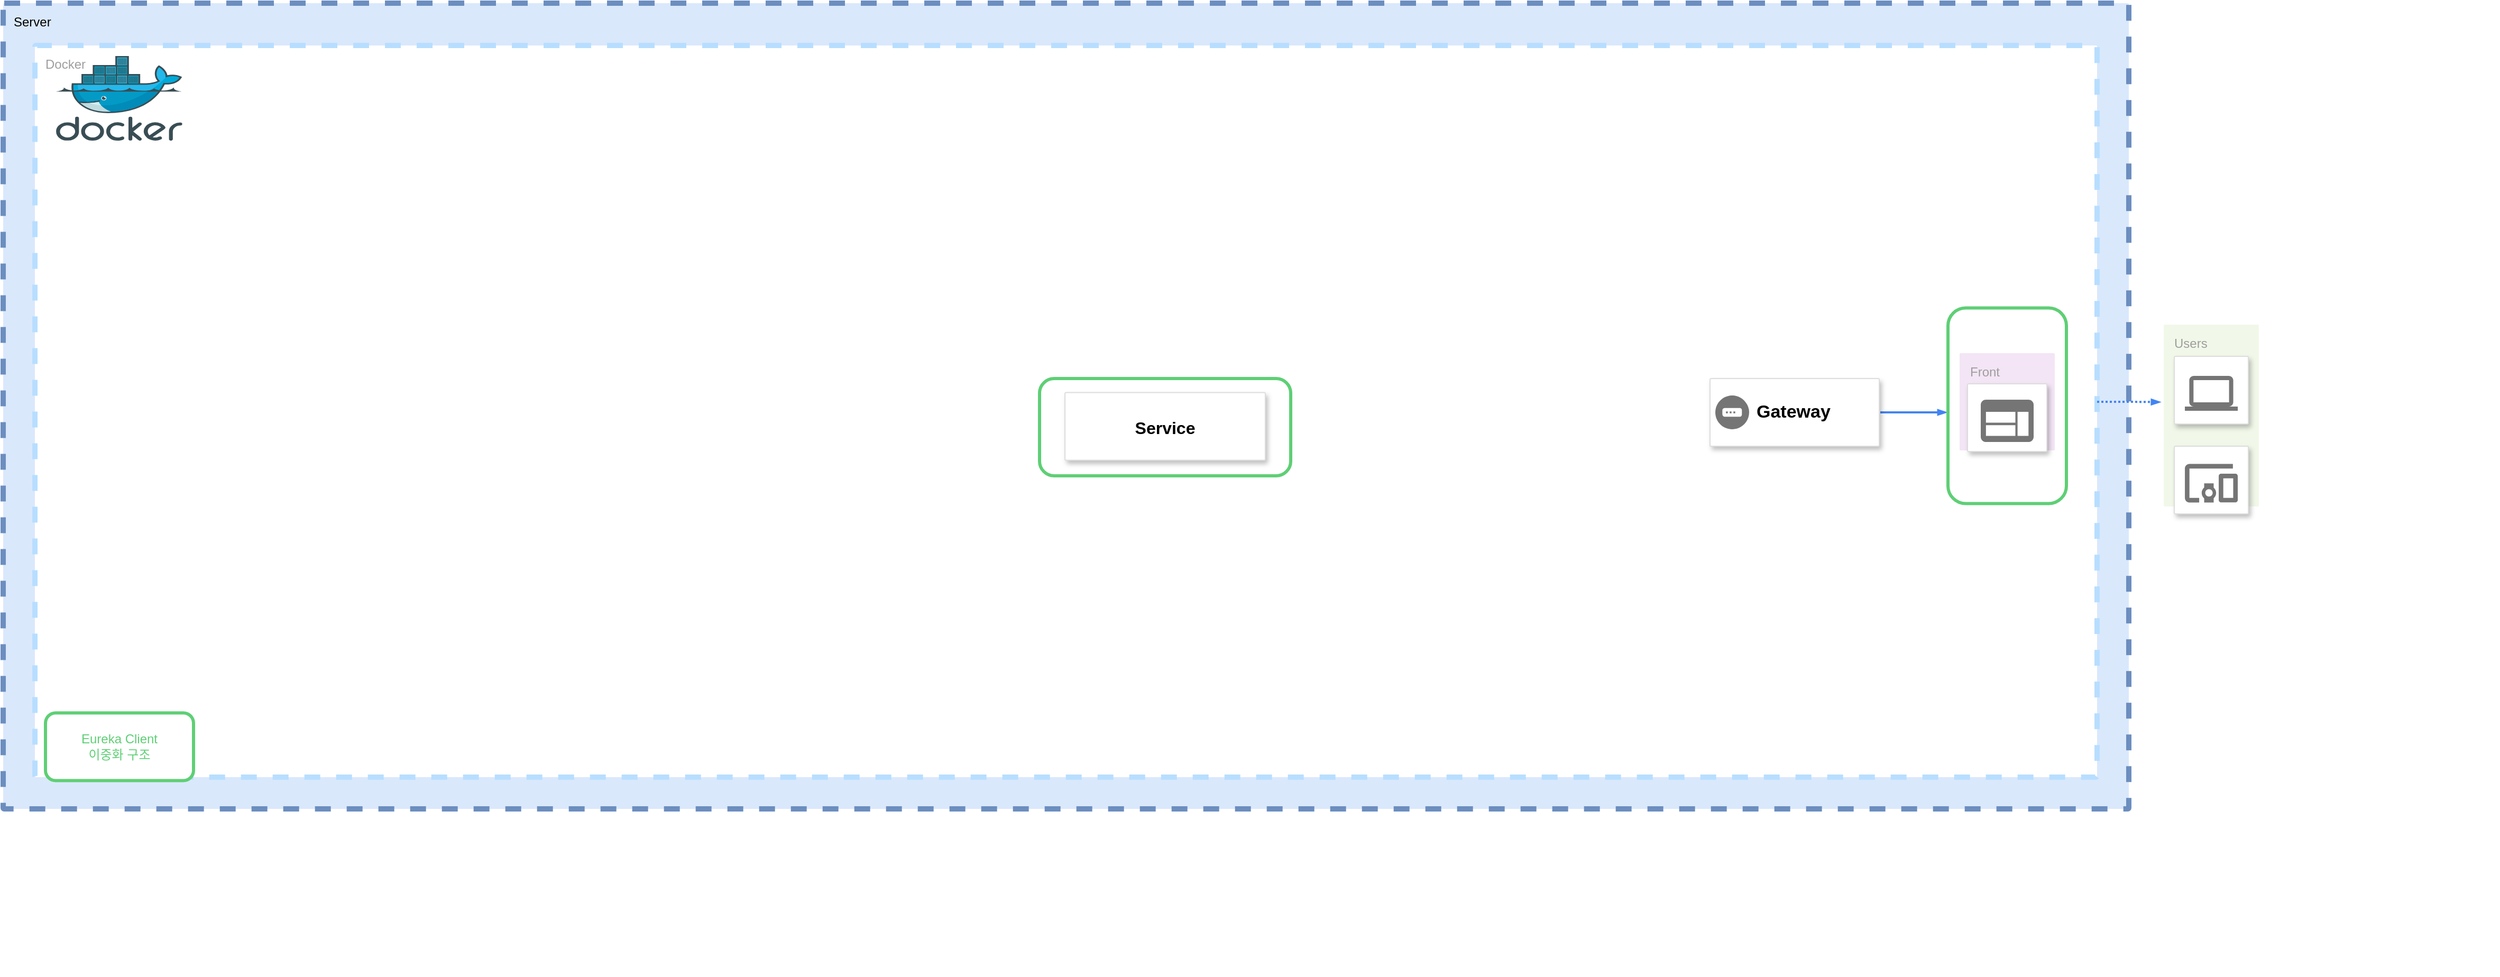 <mxfile version="27.1.6">
  <diagram id="nVM_BpQTg8m4svtKiqBn" name="페이지-1">
    <mxGraphModel dx="2002" dy="1484" grid="1" gridSize="10" guides="1" tooltips="1" connect="1" arrows="1" fold="1" page="1" pageScale="1" pageWidth="827" pageHeight="1169" math="0" shadow="0">
      <root>
        <mxCell id="0" />
        <mxCell id="1" parent="0" />
        <mxCell id="FzRYmF3HzqH8AZuYZzv0-2" value="Server&lt;br&gt;&lt;div&gt;&lt;br&gt;&lt;/div&gt;" style="sketch=0;points=[[0,0,0],[0.25,0,0],[0.5,0,0],[0.75,0,0],[1,0,0],[1,0.25,0],[1,0.5,0],[1,0.75,0],[1,1,0],[0.75,1,0],[0.5,1,0],[0.25,1,0],[0,1,0],[0,0.75,0],[0,0.5,0],[0,0.25,0]];rounded=1;absoluteArcSize=1;arcSize=2;html=1;strokeColor=#6c8ebf;shadow=0;dashed=1;fontSize=12;align=left;verticalAlign=top;spacing=10;spacingTop=-4;whiteSpace=wrap;fillColor=#dae8fc;strokeWidth=5;" vertex="1" parent="1">
          <mxGeometry x="540" y="500" width="2010" height="762" as="geometry" />
        </mxCell>
        <mxCell id="FzRYmF3HzqH8AZuYZzv0-3" value="Docker&lt;div&gt;&lt;br&gt;&lt;/div&gt;" style="sketch=0;points=[[0,0,0],[0.25,0,0],[0.5,0,0],[0.75,0,0],[1,0,0],[1,0.25,0],[1,0.5,0],[1,0.75,0],[1,1,0],[0.75,1,0],[0.5,1,0],[0.25,1,0],[0,1,0],[0,0.75,0],[0,0.5,0],[0,0.25,0]];rounded=1;absoluteArcSize=1;arcSize=2;html=1;strokeColor=light-dark(#B8DEFF,#EDEDED);gradientColor=none;shadow=0;dashed=1;fontSize=12;fontColor=#9E9E9E;align=left;verticalAlign=top;spacing=10;spacingTop=-4;whiteSpace=wrap;fillColor=default;strokeWidth=5;" vertex="1" parent="1">
          <mxGeometry x="570" y="540" width="1950" height="692" as="geometry" />
        </mxCell>
        <mxCell id="FzRYmF3HzqH8AZuYZzv0-5" style="edgeStyle=orthogonalEdgeStyle;shape=connector;rounded=0;orthogonalLoop=1;jettySize=auto;html=1;dashed=0;strokeColor=#4284F3;strokeWidth=2;align=center;verticalAlign=middle;fontFamily=Helvetica;fontSize=12;fontColor=default;labelBackgroundColor=default;startSize=4;endArrow=blockThin;endFill=1;endSize=4;" edge="1" parent="1">
          <mxGeometry relative="1" as="geometry">
            <mxPoint x="2378" y="887" as="targetPoint" />
            <mxPoint x="2315" y="887.043" as="sourcePoint" />
          </mxGeometry>
        </mxCell>
        <mxCell id="FzRYmF3HzqH8AZuYZzv0-6" value="" style="strokeColor=#dddddd;shadow=1;strokeWidth=1;rounded=1;absoluteArcSize=1;arcSize=2;" vertex="1" parent="1">
          <mxGeometry x="2154" y="855" width="160" height="64" as="geometry" />
        </mxCell>
        <mxCell id="FzRYmF3HzqH8AZuYZzv0-7" value="&lt;font style=&quot;font-size: 17px;&quot;&gt;&lt;b style=&quot;&quot;&gt;Gateway&lt;/b&gt;&lt;/font&gt;" style="sketch=0;dashed=0;connectable=0;html=1;fillColor=#757575;strokeColor=none;shape=mxgraph.gcp2.gateway;part=1;labelPosition=right;verticalLabelPosition=middle;align=left;verticalAlign=middle;spacingLeft=5;fontSize=12;" vertex="1" parent="FzRYmF3HzqH8AZuYZzv0-6">
          <mxGeometry y="0.5" width="32" height="32" relative="1" as="geometry">
            <mxPoint x="5" y="-16" as="offset" />
          </mxGeometry>
        </mxCell>
        <mxCell id="FzRYmF3HzqH8AZuYZzv0-9" value="" style="image;sketch=0;aspect=fixed;html=1;points=[];align=center;fontSize=12;image=img/lib/mscae/Docker.svg;" vertex="1" parent="1">
          <mxGeometry x="590" y="550" width="119.4" height="80" as="geometry" />
        </mxCell>
        <mxCell id="FzRYmF3HzqH8AZuYZzv0-17" value="" style="group" vertex="1" connectable="0" parent="1">
          <mxGeometry x="1520.0" y="855" width="237.5" height="92" as="geometry" />
        </mxCell>
        <mxCell id="FzRYmF3HzqH8AZuYZzv0-18" value="" style="group" connectable="0" vertex="1" parent="FzRYmF3HzqH8AZuYZzv0-17">
          <mxGeometry width="237.5" height="92" as="geometry" />
        </mxCell>
        <mxCell id="FzRYmF3HzqH8AZuYZzv0-19" value="" style="rounded=1;whiteSpace=wrap;html=1;strokeColor=#5ECF75;strokeWidth=3;fontColor=#5ECF75;" vertex="1" parent="FzRYmF3HzqH8AZuYZzv0-18">
          <mxGeometry width="237.5" height="92" as="geometry" />
        </mxCell>
        <mxCell id="FzRYmF3HzqH8AZuYZzv0-20" value="Service" style="strokeColor=#dddddd;shadow=1;strokeWidth=1;rounded=1;absoluteArcSize=1;arcSize=2;fontSize=16;fontStyle=1" vertex="1" parent="FzRYmF3HzqH8AZuYZzv0-18">
          <mxGeometry x="24.06" y="13.25" width="189.38" height="64" as="geometry" />
        </mxCell>
        <mxCell id="FzRYmF3HzqH8AZuYZzv0-37" value="" style="group" vertex="1" connectable="0" parent="1">
          <mxGeometry x="2583.03" y="804" width="90" height="172" as="geometry" />
        </mxCell>
        <mxCell id="FzRYmF3HzqH8AZuYZzv0-38" value="Users" style="rounded=1;absoluteArcSize=1;arcSize=2;html=1;strokeColor=none;gradientColor=none;shadow=0;dashed=0;strokeColor=none;fontSize=12;fontColor=#9E9E9E;align=left;verticalAlign=top;spacing=10;spacingTop=-4;fillColor=#F1F8E9;" vertex="1" parent="FzRYmF3HzqH8AZuYZzv0-37">
          <mxGeometry width="90" height="172" as="geometry" />
        </mxCell>
        <mxCell id="FzRYmF3HzqH8AZuYZzv0-39" value="" style="strokeColor=#dddddd;fillColor=#ffffff;shadow=1;strokeWidth=1;rounded=1;absoluteArcSize=1;arcSize=2;labelPosition=center;verticalLabelPosition=middle;align=center;verticalAlign=bottom;spacingLeft=0;fontColor=#999999;fontSize=12;whiteSpace=wrap;spacingBottom=2;html=1;" vertex="1" parent="FzRYmF3HzqH8AZuYZzv0-37">
          <mxGeometry x="10" y="30" width="70" height="64" as="geometry" />
        </mxCell>
        <mxCell id="FzRYmF3HzqH8AZuYZzv0-40" value="" style="dashed=0;connectable=0;html=1;fillColor=#757575;strokeColor=none;shape=mxgraph.gcp2.laptop;part=1;" vertex="1" parent="FzRYmF3HzqH8AZuYZzv0-39">
          <mxGeometry x="0.5" width="50" height="33" relative="1" as="geometry">
            <mxPoint x="-25" y="18.5" as="offset" />
          </mxGeometry>
        </mxCell>
        <mxCell id="FzRYmF3HzqH8AZuYZzv0-41" value="" style="strokeColor=#dddddd;fillColor=#ffffff;shadow=1;strokeWidth=1;rounded=1;absoluteArcSize=1;arcSize=2;labelPosition=center;verticalLabelPosition=middle;align=center;verticalAlign=bottom;spacingLeft=0;fontColor=#999999;fontSize=12;whiteSpace=wrap;spacingBottom=2;html=1;" vertex="1" parent="FzRYmF3HzqH8AZuYZzv0-37">
          <mxGeometry x="10" y="115" width="70" height="64" as="geometry" />
        </mxCell>
        <mxCell id="FzRYmF3HzqH8AZuYZzv0-42" value="" style="dashed=0;connectable=0;html=1;fillColor=#757575;strokeColor=none;shape=mxgraph.gcp2.mobile_devices;part=1;" vertex="1" parent="FzRYmF3HzqH8AZuYZzv0-41">
          <mxGeometry x="0.5" width="50" height="36.5" relative="1" as="geometry">
            <mxPoint x="-25" y="16.75" as="offset" />
          </mxGeometry>
        </mxCell>
        <mxCell id="FzRYmF3HzqH8AZuYZzv0-44" style="edgeStyle=orthogonalEdgeStyle;shape=connector;rounded=0;orthogonalLoop=1;jettySize=auto;html=1;entryX=-0.034;entryY=0.426;entryDx=0;entryDy=0;entryPerimeter=0;dashed=1;strokeColor=#4284F3;strokeWidth=2;align=center;verticalAlign=middle;fontFamily=Helvetica;fontSize=12;fontColor=default;labelBackgroundColor=default;startSize=4;endArrow=blockThin;endFill=1;endSize=4;dashPattern=1 1;exitX=1;exitY=0.487;exitDx=0;exitDy=0;exitPerimeter=0;" edge="1" parent="1" source="FzRYmF3HzqH8AZuYZzv0-3" target="FzRYmF3HzqH8AZuYZzv0-38">
          <mxGeometry relative="1" as="geometry">
            <mxPoint x="2522" y="885" as="sourcePoint" />
          </mxGeometry>
        </mxCell>
        <mxCell id="FzRYmF3HzqH8AZuYZzv0-58" value="" style="group" vertex="1" connectable="0" parent="1">
          <mxGeometry x="580" y="1171.25" width="2320" height="248.75" as="geometry" />
        </mxCell>
        <mxCell id="FzRYmF3HzqH8AZuYZzv0-59" value="Eureka Client&lt;div&gt;이중화 구조&lt;/div&gt;" style="rounded=1;whiteSpace=wrap;html=1;strokeColor=#5ECF75;strokeWidth=3;fontColor=#5ECF75;" vertex="1" parent="FzRYmF3HzqH8AZuYZzv0-58">
          <mxGeometry width="140" height="64" as="geometry" />
        </mxCell>
        <mxCell id="FzRYmF3HzqH8AZuYZzv0-63" value="" style="rounded=1;whiteSpace=wrap;html=1;strokeColor=#5ECF75;strokeWidth=3;fontColor=#5ECF75;rotation=90;" vertex="1" parent="1">
          <mxGeometry x="2342.5" y="824.75" width="185" height="112" as="geometry" />
        </mxCell>
        <mxCell id="FzRYmF3HzqH8AZuYZzv0-64" value="" style="group" vertex="1" connectable="0" parent="1">
          <mxGeometry x="2390" y="831" width="90.0" height="92" as="geometry" />
        </mxCell>
        <mxCell id="FzRYmF3HzqH8AZuYZzv0-65" value="Front&lt;div&gt;&lt;br&gt;&lt;/div&gt;" style="rounded=1;absoluteArcSize=1;arcSize=2;html=1;strokeColor=none;gradientColor=none;shadow=0;dashed=0;strokeColor=none;fontSize=12;fontColor=#9E9E9E;align=left;verticalAlign=top;spacing=10;spacingTop=-4;fillColor=#F3E5F5;" vertex="1" parent="FzRYmF3HzqH8AZuYZzv0-64">
          <mxGeometry width="90" height="92" as="geometry" />
        </mxCell>
        <mxCell id="FzRYmF3HzqH8AZuYZzv0-66" value="" style="strokeColor=#dddddd;shadow=1;strokeWidth=1;rounded=1;absoluteArcSize=1;arcSize=2;labelPosition=center;verticalLabelPosition=middle;align=center;verticalAlign=bottom;spacingLeft=0;fontColor=#999999;fontSize=12;whiteSpace=wrap;spacingBottom=2;html=1;" vertex="1" parent="FzRYmF3HzqH8AZuYZzv0-64">
          <mxGeometry x="7.5" y="29" width="75" height="64" as="geometry" />
        </mxCell>
        <mxCell id="FzRYmF3HzqH8AZuYZzv0-67" value="" style="sketch=0;dashed=0;connectable=0;html=1;fillColor=#757575;strokeColor=none;shape=mxgraph.gcp2.application;part=1;" vertex="1" parent="FzRYmF3HzqH8AZuYZzv0-66">
          <mxGeometry x="0.5" width="50" height="40" relative="1" as="geometry">
            <mxPoint x="-25" y="15" as="offset" />
          </mxGeometry>
        </mxCell>
      </root>
    </mxGraphModel>
  </diagram>
</mxfile>
